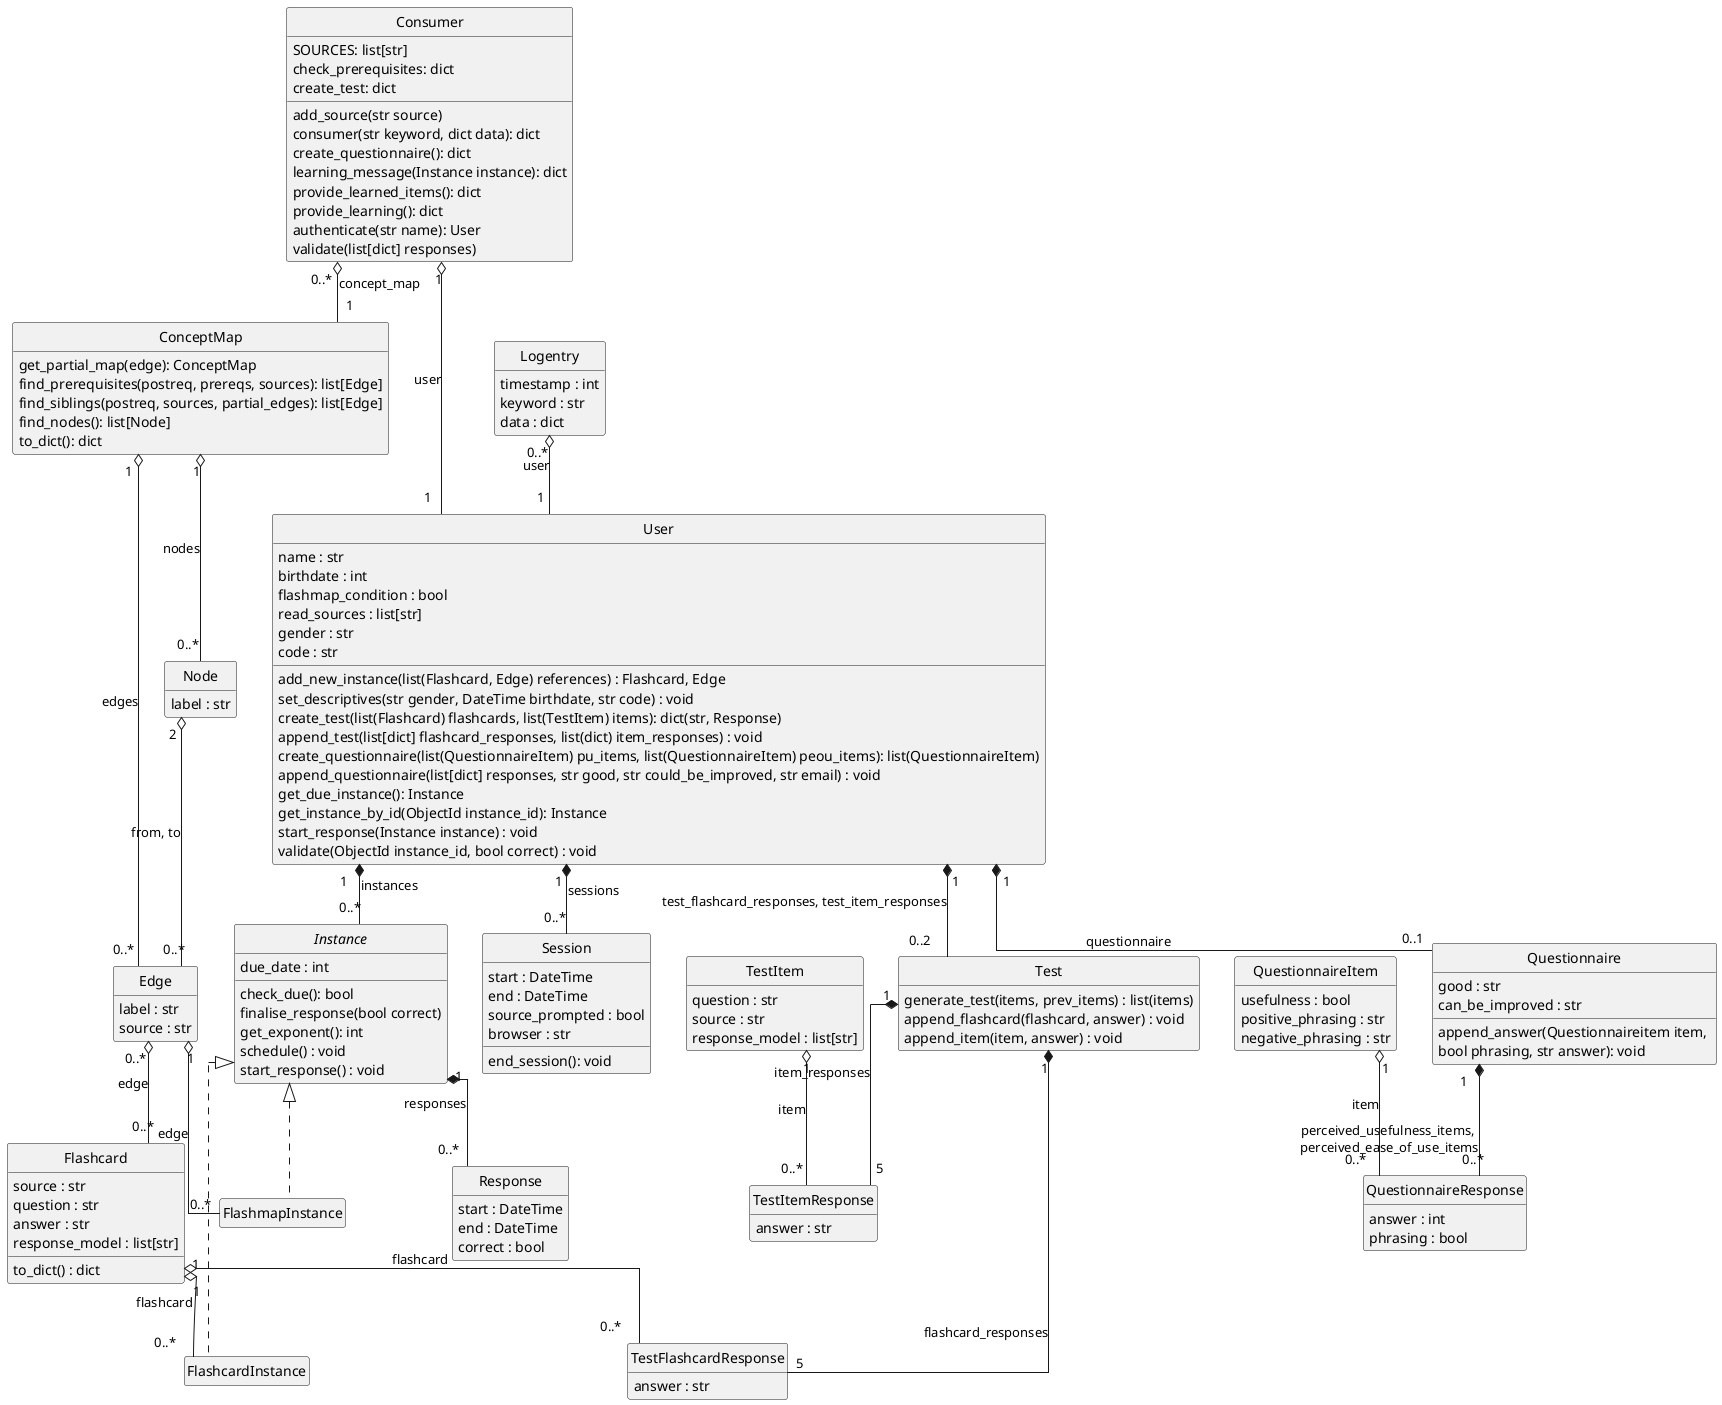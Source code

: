 @startuml
hide empty members
hide circle
skinparam linetype ortho

class Consumer {
    SOURCES: list[str]
    add_source(str source)
    check_prerequisites: dict
    consumer(str keyword, dict data): dict
    create_questionnaire(): dict
    create_test: dict
    learning_message(Instance instance): dict
    provide_learned_items(): dict
    provide_learning(): dict
    authenticate(str name): User
    validate(list[dict] responses) 
}

class ConceptMap {
    get_partial_map(edge): ConceptMap
    find_prerequisites(postreq, prereqs, sources): list[Edge]
    find_siblings(postreq, sources, partial_edges): list[Edge]
    find_nodes(): list[Node]
    to_dict(): dict
}

Consumer "0..*" o-- "1" ConceptMap : concept_map

class Node {
    label : str
}

ConceptMap "1" o-- "0..*" Node : nodes

class Edge {
    label : str
    source : str
}

ConceptMap "1" o-- "0..*" Edge : edges
Node "2" o-- "0..*" Edge : from, to

class Flashcard {
    source : str
    question : str
    answer : str
    response_model : list[str]
    to_dict() : dict
}

Edge "0..*" o-- "0..*" Flashcard : edge

class User {
    name : str
    birthdate : int
    flashmap_condition : bool
    read_sources : list[str]
    gender : str
    code : str
    add_new_instance(list(Flashcard, Edge) references) : Flashcard, Edge
    set_descriptives(str gender, DateTime birthdate, str code) : void
    create_test(list(Flashcard) flashcards, list(TestItem) items): dict(str, Response)
    append_test(list[dict] flashcard_responses, list(dict) item_responses) : void
    create_questionnaire(list(QuestionnaireItem) pu_items, list(QuestionnaireItem) peou_items): list(QuestionnaireItem)
    append_questionnaire(list[dict] responses, str good, str could_be_improved, str email) : void
    get_due_instance(): Instance
    get_instance_by_id(ObjectId instance_id): Instance
    start_response(Instance instance) : void
    validate(ObjectId instance_id, bool correct) : void
}

Consumer "1" o-- "1" User : user

class Logentry {
    timestamp : int
    keyword : str
    data : dict
}

Logentry "0..*" o-- "1" User : user

class Test {
    generate_test(items, prev_items) : list(items)
    append_flashcard(flashcard, answer) : void
    append_item(item, answer) : void
}

User "1" *-- "0..2" Test : test_flashcard_responses, test_item_responses

class TestItem {
    question : str
    source : str
    response_model : list[str]
}


class TestItemResponse {
    answer : str
}

Test "1" *-- "5" TestItemResponse : item_responses
TestItem "1" o-- "0..*" TestItemResponse : item

class TestFlashcardResponse {
    answer : str
}

Test "1" *-- "5" TestFlashcardResponse: flashcard_responses
Flashcard "1" o-- "0..*" TestFlashcardResponse : flashcard

class QuestionnaireItem {
    usefulness : bool
    positive_phrasing : str
    negative_phrasing : str
}

class Questionnaire {
    good : str
    can_be_improved : str
    append_answer(Questionnaireitem item, \nbool phrasing, str answer): void
}
    
User "1" *-- "0..1" Questionnaire : questionnaire

class QuestionnaireResponse {
    answer : int
    phrasing : bool
}

Questionnaire "1" *-- "0..*" QuestionnaireResponse : perceived_usefulness_items, \nperceived_ease_of_use_items
QuestionnaireItem "1" o-- "0..*" QuestionnaireResponse : item

abstract class Instance {
    due_date : int
    check_due(): bool
    finalise_response(bool correct)
    get_exponent(): int
    schedule() : void
    start_response() : void
}

User "1" *-- "0..*" Instance : instances

class FlashcardInstance

Instance <|.. FlashcardInstance
Flashcard "1" o-- "0..*" FlashcardInstance : flashcard

class FlashmapInstance

Instance <|.. FlashmapInstance
Edge "1" o-- "0..*" FlashmapInstance : edge

class Response {
    start : DateTime
    end : DateTime
    correct : bool
}

Instance "1" *-- "0..*" Response : responses

class Session {
    start : DateTime
    end : DateTime
    source_prompted : bool
    browser : str
    end_session(): void
}

User "1" *-- "0..*" Session : sessions

@enduml
